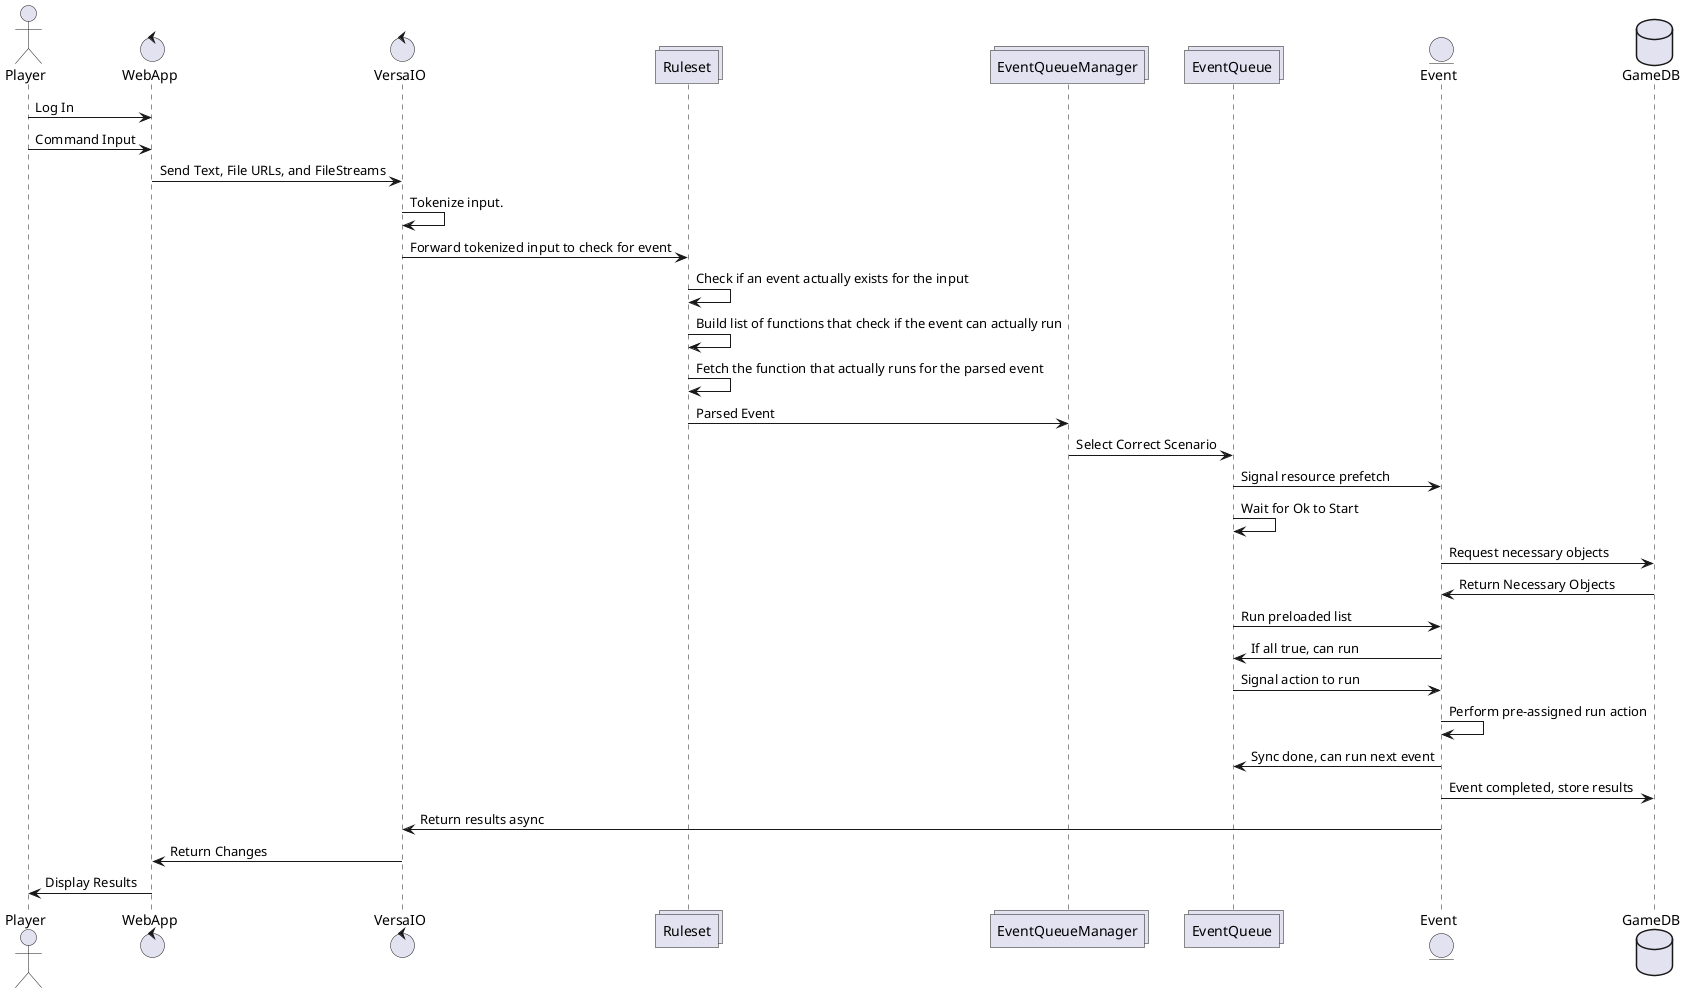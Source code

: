 @startuml synchronization

actor Player
control WebApp
control VersaIO
collections Ruleset
collections EventQueueManager
collections EventQueue
entity Event
database GameDB

Player -> WebApp: Log In
Player -> WebApp: Command Input
WebApp -> VersaIO: Send Text, File URLs, and FileStreams 
VersaIO -> VersaIO: Tokenize input.
VersaIO -> Ruleset: Forward tokenized input to check for event
Ruleset -> Ruleset: Check if an event actually exists for the input
Ruleset -> Ruleset: Build list of functions that check if the event can actually run
Ruleset -> Ruleset: Fetch the function that actually runs for the parsed event
Ruleset -> EventQueueManager: Parsed Event
EventQueueManager -> EventQueue: Select Correct Scenario
EventQueue -> Event: Signal resource prefetch
EventQueue -> EventQueue: Wait for Ok to Start
Event -> GameDB: Request necessary objects
GameDB -> Event: Return Necessary Objects
EventQueue -> Event: Run preloaded list
Event -> EventQueue: If all true, can run
EventQueue -> Event: Signal action to run
Event -> Event: Perform pre-assigned run action
Event -> EventQueue: Sync done, can run next event
Event -> GameDB: Event completed, store results
Event -> VersaIO: Return results async
VersaIO -> WebApp: Return Changes
WebApp -> Player: Display Results

@enduml
